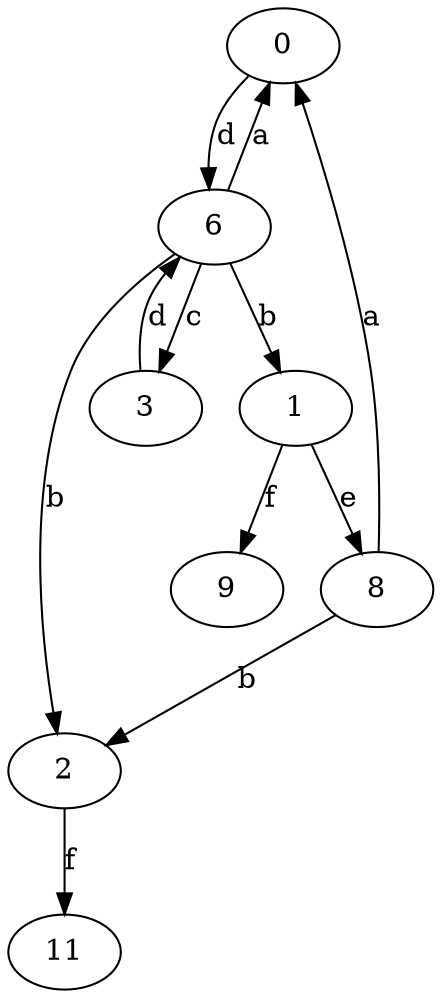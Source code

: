 strict digraph  {
0;
1;
2;
3;
6;
8;
9;
11;
0 -> 6  [label=d];
1 -> 8  [label=e];
1 -> 9  [label=f];
2 -> 11  [label=f];
3 -> 6  [label=d];
6 -> 0  [label=a];
6 -> 1  [label=b];
6 -> 2  [label=b];
6 -> 3  [label=c];
8 -> 0  [label=a];
8 -> 2  [label=b];
}
